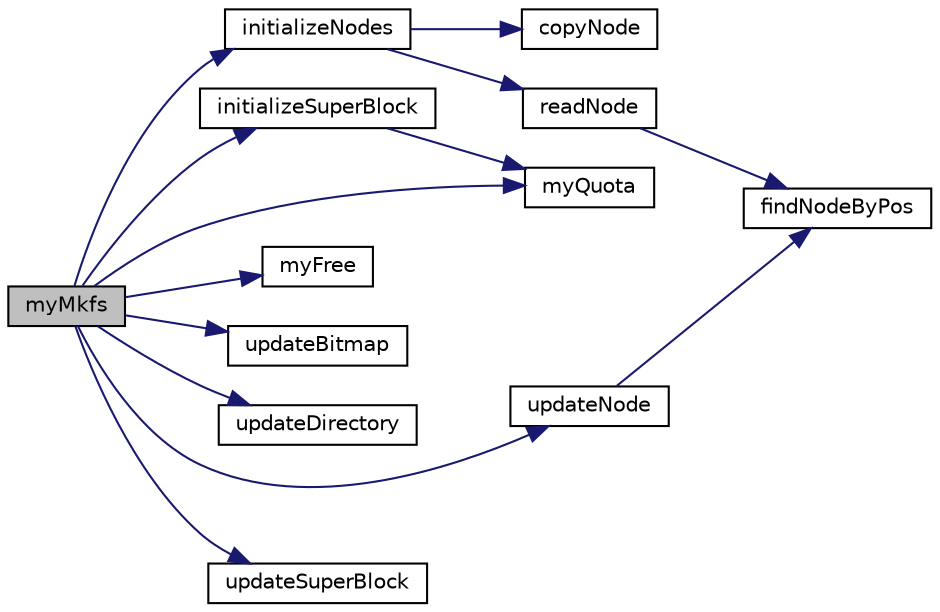 digraph "myMkfs"
{
 // LATEX_PDF_SIZE
  edge [fontname="Helvetica",fontsize="10",labelfontname="Helvetica",labelfontsize="10"];
  node [fontname="Helvetica",fontsize="10",shape=record];
  rankdir="LR";
  Node1 [label="myMkfs",height=0.2,width=0.4,color="black", fillcolor="grey75", style="filled", fontcolor="black",tooltip="Formats the current disk. Saves all the bitmap, super block and the directory."];
  Node1 -> Node2 [color="midnightblue",fontsize="10",style="solid",fontname="Helvetica"];
  Node2 [label="initializeNodes",height=0.2,width=0.4,color="black", fillcolor="white", style="filled",URL="$my_f_s_8c.html#a4a09fe4cf4a69374029484d028f2966e",tooltip="It reads the inodes from disk and store them in new structures myFileSystem->nodes[i]."];
  Node2 -> Node3 [color="midnightblue",fontsize="10",style="solid",fontname="Helvetica"];
  Node3 [label="copyNode",height=0.2,width=0.4,color="black", fillcolor="white", style="filled",URL="$my_f_s_8c.html#a80c2e58d7f693928a6139661060bbc9c",tooltip="Copies the content from one node to another."];
  Node2 -> Node4 [color="midnightblue",fontsize="10",style="solid",fontname="Helvetica"];
  Node4 [label="readNode",height=0.2,width=0.4,color="black", fillcolor="white", style="filled",URL="$my_f_s_8c.html#a352c4e7c2fb4b77d575fb5c973facebf",tooltip="Reads an inode from the backup file."];
  Node4 -> Node5 [color="midnightblue",fontsize="10",style="solid",fontname="Helvetica"];
  Node5 [label="findNodeByPos",height=0.2,width=0.4,color="black", fillcolor="white", style="filled",URL="$my_f_s_8c.html#ac7f7d46f16a740cc34ee97732a3c2ce0",tooltip="Computes the position (byte) of a given inode in the backup file."];
  Node1 -> Node6 [color="midnightblue",fontsize="10",style="solid",fontname="Helvetica"];
  Node6 [label="initializeSuperBlock",height=0.2,width=0.4,color="black", fillcolor="white", style="filled",URL="$my_f_s_8c.html#ab86389a5d5bd4f3e141b2e0eb5eb89d8",tooltip="Initializes the super block."];
  Node6 -> Node7 [color="midnightblue",fontsize="10",style="solid",fontname="Helvetica"];
  Node7 [label="myQuota",height=0.2,width=0.4,color="black", fillcolor="white", style="filled",URL="$my_f_s_8c.html#a981ed4427450f34422ee1448f9b12084",tooltip="Returns the number of free blocks in the FS, checking the bitmap."];
  Node1 -> Node8 [color="midnightblue",fontsize="10",style="solid",fontname="Helvetica"];
  Node8 [label="myFree",height=0.2,width=0.4,color="black", fillcolor="white", style="filled",URL="$my_f_s_8c.html#a5033dc444a0b5ee35a266c27e3be61b1",tooltip="Free all the memory linked to the current FS."];
  Node1 -> Node7 [color="midnightblue",fontsize="10",style="solid",fontname="Helvetica"];
  Node1 -> Node9 [color="midnightblue",fontsize="10",style="solid",fontname="Helvetica"];
  Node9 [label="updateBitmap",height=0.2,width=0.4,color="black", fillcolor="white", style="filled",URL="$my_f_s_8c.html#ac7899d11630e97fd773d8c4a4bb6a234",tooltip="Writes all the information of the bitmap into the backup file."];
  Node1 -> Node10 [color="midnightblue",fontsize="10",style="solid",fontname="Helvetica"];
  Node10 [label="updateDirectory",height=0.2,width=0.4,color="black", fillcolor="white", style="filled",URL="$my_f_s_8c.html#a2c1016088ca1cbf39b59dbc60be0d77a",tooltip="Writes the informatin of the directory into the backup file."];
  Node1 -> Node11 [color="midnightblue",fontsize="10",style="solid",fontname="Helvetica"];
  Node11 [label="updateNode",height=0.2,width=0.4,color="black", fillcolor="white", style="filled",URL="$my_f_s_8c.html#a4b883c310e0116621ee5c38720cb9c20",tooltip="Writes all the information of an inode into the backup file."];
  Node11 -> Node5 [color="midnightblue",fontsize="10",style="solid",fontname="Helvetica"];
  Node1 -> Node12 [color="midnightblue",fontsize="10",style="solid",fontname="Helvetica"];
  Node12 [label="updateSuperBlock",height=0.2,width=0.4,color="black", fillcolor="white", style="filled",URL="$my_f_s_8c.html#a43942168c8950c2229109ecb1f87bd68",tooltip="Writes all the information of the superblock in the backup file."];
}
